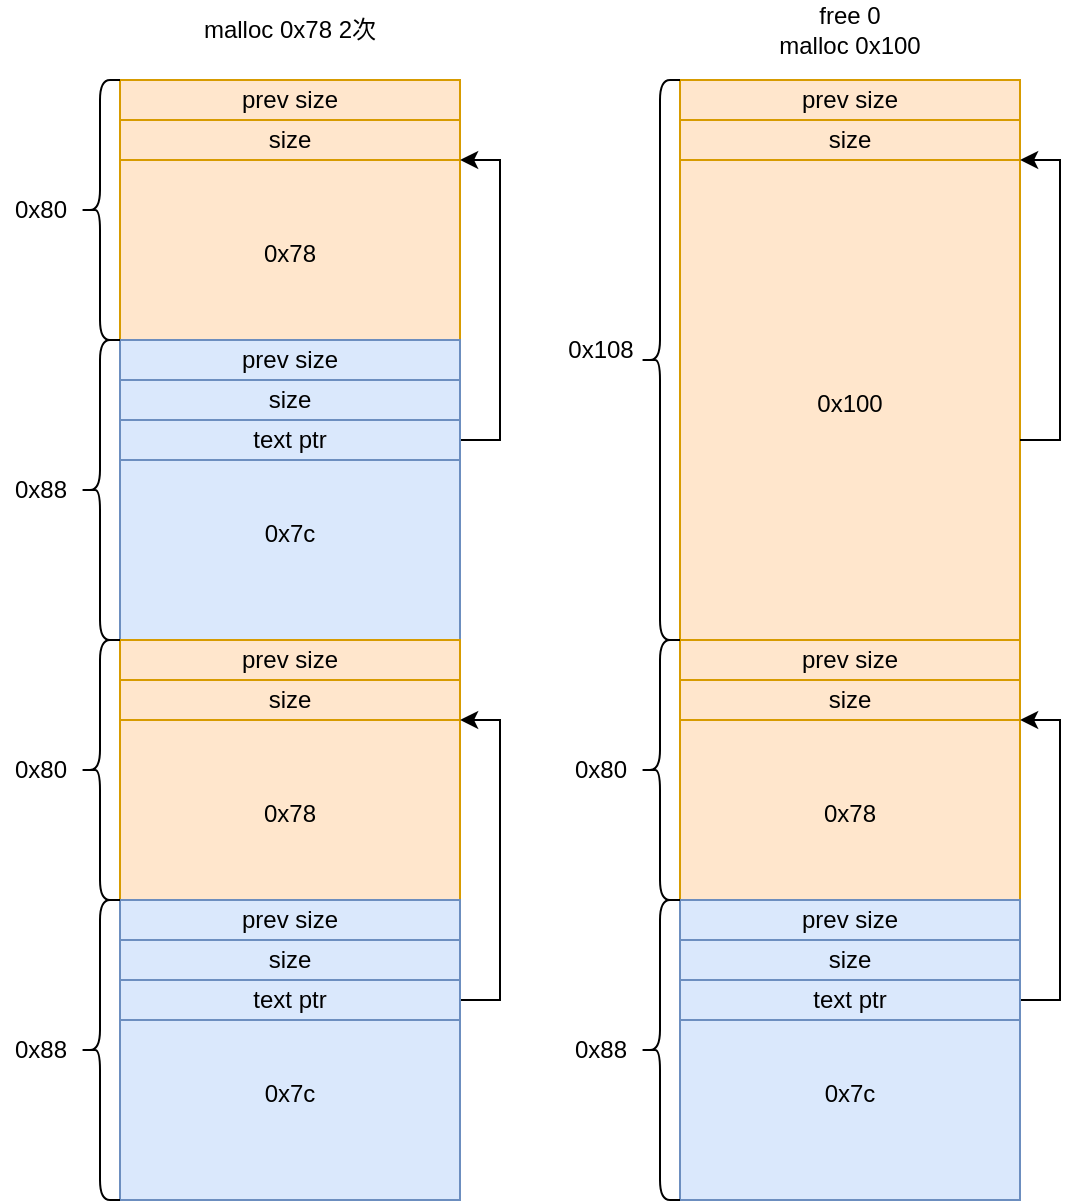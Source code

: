 <mxfile version="17.5.0" type="github">
  <diagram id="5vSy_viqhQwmgGxNUU4j" name="第 1 页">
    <mxGraphModel dx="2164" dy="1288" grid="1" gridSize="10" guides="1" tooltips="1" connect="1" arrows="1" fold="1" page="0" pageScale="1" pageWidth="827" pageHeight="1169" background="none" math="0" shadow="0">
      <root>
        <mxCell id="0" />
        <mxCell id="1" parent="0" />
        <mxCell id="KlACzWgXvU63oRVZ-FLX-5" value="&lt;br&gt;&lt;br&gt;&lt;br&gt;0x78" style="rounded=0;whiteSpace=wrap;html=1;fillColor=#ffe6cc;strokeColor=#d79b00;" vertex="1" parent="1">
          <mxGeometry x="-840" y="-520" width="170" height="130" as="geometry" />
        </mxCell>
        <mxCell id="KlACzWgXvU63oRVZ-FLX-6" value="&lt;br&gt;&lt;br&gt;&lt;br&gt;0x7c" style="rounded=0;whiteSpace=wrap;html=1;fillColor=#dae8fc;strokeColor=#6c8ebf;" vertex="1" parent="1">
          <mxGeometry x="-840" y="-390" width="170" height="150" as="geometry" />
        </mxCell>
        <mxCell id="KlACzWgXvU63oRVZ-FLX-22" style="edgeStyle=orthogonalEdgeStyle;rounded=0;orthogonalLoop=1;jettySize=auto;html=1;exitX=1;exitY=0.5;exitDx=0;exitDy=0;entryX=1;entryY=1;entryDx=0;entryDy=0;" edge="1" parent="1" target="KlACzWgXvU63oRVZ-FLX-20">
          <mxGeometry relative="1" as="geometry">
            <mxPoint x="-670" y="-115" as="sourcePoint" />
            <Array as="points">
              <mxPoint x="-650" y="-115" />
              <mxPoint x="-650" y="-200" />
            </Array>
          </mxGeometry>
        </mxCell>
        <mxCell id="KlACzWgXvU63oRVZ-FLX-14" value="prev size" style="rounded=0;whiteSpace=wrap;html=1;fillColor=#ffe6cc;strokeColor=#d79b00;" vertex="1" parent="1">
          <mxGeometry x="-840" y="-520" width="170" height="20" as="geometry" />
        </mxCell>
        <mxCell id="KlACzWgXvU63oRVZ-FLX-23" value="malloc 0x78 2次" style="text;html=1;strokeColor=none;fillColor=none;align=center;verticalAlign=middle;whiteSpace=wrap;rounded=0;" vertex="1" parent="1">
          <mxGeometry x="-805" y="-560" width="100" height="30" as="geometry" />
        </mxCell>
        <mxCell id="KlACzWgXvU63oRVZ-FLX-36" value="free 0&lt;br&gt;malloc 0x100" style="text;html=1;strokeColor=none;fillColor=none;align=center;verticalAlign=middle;whiteSpace=wrap;rounded=0;" vertex="1" parent="1">
          <mxGeometry x="-525" y="-560" width="100" height="30" as="geometry" />
        </mxCell>
        <mxCell id="KlACzWgXvU63oRVZ-FLX-37" value="size" style="rounded=0;whiteSpace=wrap;html=1;fillColor=#dae8fc;strokeColor=#6c8ebf;" vertex="1" parent="1">
          <mxGeometry x="-840" y="-370" width="170" height="20" as="geometry" />
        </mxCell>
        <mxCell id="KlACzWgXvU63oRVZ-FLX-38" value="prev size" style="rounded=0;whiteSpace=wrap;html=1;fillColor=#dae8fc;strokeColor=#6c8ebf;" vertex="1" parent="1">
          <mxGeometry x="-840" y="-390" width="170" height="20" as="geometry" />
        </mxCell>
        <mxCell id="KlACzWgXvU63oRVZ-FLX-39" value="size" style="rounded=0;whiteSpace=wrap;html=1;fillColor=#ffe6cc;strokeColor=#d79b00;" vertex="1" parent="1">
          <mxGeometry x="-840" y="-500" width="170" height="20" as="geometry" />
        </mxCell>
        <mxCell id="KlACzWgXvU63oRVZ-FLX-42" style="edgeStyle=orthogonalEdgeStyle;rounded=0;orthogonalLoop=1;jettySize=auto;html=1;exitX=1;exitY=0.5;exitDx=0;exitDy=0;" edge="1" parent="1" source="KlACzWgXvU63oRVZ-FLX-41">
          <mxGeometry relative="1" as="geometry">
            <mxPoint x="-669.931" y="-480" as="targetPoint" />
            <Array as="points">
              <mxPoint x="-650" y="-340" />
              <mxPoint x="-650" y="-480" />
            </Array>
          </mxGeometry>
        </mxCell>
        <mxCell id="KlACzWgXvU63oRVZ-FLX-41" value="text ptr" style="rounded=0;whiteSpace=wrap;html=1;fillColor=#dae8fc;strokeColor=#6c8ebf;" vertex="1" parent="1">
          <mxGeometry x="-840" y="-350" width="170" height="20" as="geometry" />
        </mxCell>
        <mxCell id="KlACzWgXvU63oRVZ-FLX-51" value="" style="shape=curlyBracket;whiteSpace=wrap;html=1;rounded=1;" vertex="1" parent="1">
          <mxGeometry x="-860" y="-520" width="20" height="130" as="geometry" />
        </mxCell>
        <mxCell id="KlACzWgXvU63oRVZ-FLX-52" value="0x80" style="text;html=1;align=center;verticalAlign=middle;resizable=0;points=[];autosize=1;strokeColor=none;fillColor=none;" vertex="1" parent="1">
          <mxGeometry x="-900" y="-465" width="40" height="20" as="geometry" />
        </mxCell>
        <mxCell id="KlACzWgXvU63oRVZ-FLX-53" value="" style="shape=curlyBracket;whiteSpace=wrap;html=1;rounded=1;" vertex="1" parent="1">
          <mxGeometry x="-860" y="-390" width="20" height="150" as="geometry" />
        </mxCell>
        <mxCell id="KlACzWgXvU63oRVZ-FLX-54" value="0x88" style="text;html=1;align=center;verticalAlign=middle;resizable=0;points=[];autosize=1;strokeColor=none;fillColor=none;" vertex="1" parent="1">
          <mxGeometry x="-900" y="-325" width="40" height="20" as="geometry" />
        </mxCell>
        <mxCell id="KlACzWgXvU63oRVZ-FLX-55" value="&lt;br&gt;&lt;br&gt;&lt;br&gt;0x78" style="rounded=0;whiteSpace=wrap;html=1;fillColor=#ffe6cc;strokeColor=#d79b00;" vertex="1" parent="1">
          <mxGeometry x="-840" y="-240" width="170" height="130" as="geometry" />
        </mxCell>
        <mxCell id="KlACzWgXvU63oRVZ-FLX-56" value="&lt;br&gt;&lt;br&gt;&lt;br&gt;0x7c" style="rounded=0;whiteSpace=wrap;html=1;fillColor=#dae8fc;strokeColor=#6c8ebf;" vertex="1" parent="1">
          <mxGeometry x="-840" y="-110" width="170" height="150" as="geometry" />
        </mxCell>
        <mxCell id="KlACzWgXvU63oRVZ-FLX-57" value="prev size" style="rounded=0;whiteSpace=wrap;html=1;fillColor=#ffe6cc;strokeColor=#d79b00;" vertex="1" parent="1">
          <mxGeometry x="-840" y="-240" width="170" height="20" as="geometry" />
        </mxCell>
        <mxCell id="KlACzWgXvU63oRVZ-FLX-58" value="size" style="rounded=0;whiteSpace=wrap;html=1;fillColor=#dae8fc;strokeColor=#6c8ebf;" vertex="1" parent="1">
          <mxGeometry x="-840" y="-90" width="170" height="20" as="geometry" />
        </mxCell>
        <mxCell id="KlACzWgXvU63oRVZ-FLX-59" value="prev size" style="rounded=0;whiteSpace=wrap;html=1;fillColor=#dae8fc;strokeColor=#6c8ebf;" vertex="1" parent="1">
          <mxGeometry x="-840" y="-110" width="170" height="20" as="geometry" />
        </mxCell>
        <mxCell id="KlACzWgXvU63oRVZ-FLX-60" value="size" style="rounded=0;whiteSpace=wrap;html=1;fillColor=#ffe6cc;strokeColor=#d79b00;" vertex="1" parent="1">
          <mxGeometry x="-840" y="-220" width="170" height="20" as="geometry" />
        </mxCell>
        <mxCell id="KlACzWgXvU63oRVZ-FLX-61" style="edgeStyle=orthogonalEdgeStyle;rounded=0;orthogonalLoop=1;jettySize=auto;html=1;exitX=1;exitY=0.5;exitDx=0;exitDy=0;" edge="1" parent="1" source="KlACzWgXvU63oRVZ-FLX-62">
          <mxGeometry relative="1" as="geometry">
            <mxPoint x="-669.931" y="-200" as="targetPoint" />
            <Array as="points">
              <mxPoint x="-650" y="-60" />
              <mxPoint x="-650" y="-200" />
            </Array>
          </mxGeometry>
        </mxCell>
        <mxCell id="KlACzWgXvU63oRVZ-FLX-62" value="text ptr" style="rounded=0;whiteSpace=wrap;html=1;fillColor=#dae8fc;strokeColor=#6c8ebf;" vertex="1" parent="1">
          <mxGeometry x="-840" y="-70" width="170" height="20" as="geometry" />
        </mxCell>
        <mxCell id="KlACzWgXvU63oRVZ-FLX-63" value="" style="shape=curlyBracket;whiteSpace=wrap;html=1;rounded=1;" vertex="1" parent="1">
          <mxGeometry x="-860" y="-240" width="20" height="130" as="geometry" />
        </mxCell>
        <mxCell id="KlACzWgXvU63oRVZ-FLX-64" value="0x80" style="text;html=1;align=center;verticalAlign=middle;resizable=0;points=[];autosize=1;strokeColor=none;fillColor=none;" vertex="1" parent="1">
          <mxGeometry x="-900" y="-185" width="40" height="20" as="geometry" />
        </mxCell>
        <mxCell id="KlACzWgXvU63oRVZ-FLX-65" value="" style="shape=curlyBracket;whiteSpace=wrap;html=1;rounded=1;" vertex="1" parent="1">
          <mxGeometry x="-860" y="-110" width="20" height="150" as="geometry" />
        </mxCell>
        <mxCell id="KlACzWgXvU63oRVZ-FLX-66" value="0x88" style="text;html=1;align=center;verticalAlign=middle;resizable=0;points=[];autosize=1;strokeColor=none;fillColor=none;" vertex="1" parent="1">
          <mxGeometry x="-900" y="-45" width="40" height="20" as="geometry" />
        </mxCell>
        <mxCell id="KlACzWgXvU63oRVZ-FLX-67" value="&lt;br&gt;&lt;br&gt;&lt;br&gt;0x100" style="rounded=0;whiteSpace=wrap;html=1;fillColor=#ffe6cc;strokeColor=#d79b00;" vertex="1" parent="1">
          <mxGeometry x="-560" y="-520" width="170" height="280" as="geometry" />
        </mxCell>
        <mxCell id="KlACzWgXvU63oRVZ-FLX-69" value="prev size" style="rounded=0;whiteSpace=wrap;html=1;fillColor=#ffe6cc;strokeColor=#d79b00;" vertex="1" parent="1">
          <mxGeometry x="-560" y="-520" width="170" height="20" as="geometry" />
        </mxCell>
        <mxCell id="KlACzWgXvU63oRVZ-FLX-72" value="size" style="rounded=0;whiteSpace=wrap;html=1;fillColor=#ffe6cc;strokeColor=#d79b00;" vertex="1" parent="1">
          <mxGeometry x="-560" y="-500" width="170" height="20" as="geometry" />
        </mxCell>
        <mxCell id="KlACzWgXvU63oRVZ-FLX-73" style="edgeStyle=orthogonalEdgeStyle;rounded=0;orthogonalLoop=1;jettySize=auto;html=1;exitX=1;exitY=0.5;exitDx=0;exitDy=0;" edge="1" parent="1">
          <mxGeometry relative="1" as="geometry">
            <mxPoint x="-389.931" y="-480" as="targetPoint" />
            <Array as="points">
              <mxPoint x="-370" y="-340" />
              <mxPoint x="-370" y="-480" />
            </Array>
            <mxPoint x="-390.0" y="-340" as="sourcePoint" />
          </mxGeometry>
        </mxCell>
        <mxCell id="KlACzWgXvU63oRVZ-FLX-75" value="" style="shape=curlyBracket;whiteSpace=wrap;html=1;rounded=1;" vertex="1" parent="1">
          <mxGeometry x="-580" y="-520" width="20" height="280" as="geometry" />
        </mxCell>
        <mxCell id="KlACzWgXvU63oRVZ-FLX-76" value="0x108" style="text;html=1;align=center;verticalAlign=middle;resizable=0;points=[];autosize=1;strokeColor=none;fillColor=none;" vertex="1" parent="1">
          <mxGeometry x="-625" y="-395" width="50" height="20" as="geometry" />
        </mxCell>
        <mxCell id="KlACzWgXvU63oRVZ-FLX-79" value="&lt;br&gt;&lt;br&gt;&lt;br&gt;0x78" style="rounded=0;whiteSpace=wrap;html=1;fillColor=#ffe6cc;strokeColor=#d79b00;" vertex="1" parent="1">
          <mxGeometry x="-560" y="-240" width="170" height="130" as="geometry" />
        </mxCell>
        <mxCell id="KlACzWgXvU63oRVZ-FLX-80" value="&lt;br&gt;&lt;br&gt;&lt;br&gt;0x7c" style="rounded=0;whiteSpace=wrap;html=1;fillColor=#dae8fc;strokeColor=#6c8ebf;" vertex="1" parent="1">
          <mxGeometry x="-560" y="-110" width="170" height="150" as="geometry" />
        </mxCell>
        <mxCell id="KlACzWgXvU63oRVZ-FLX-81" value="prev size" style="rounded=0;whiteSpace=wrap;html=1;fillColor=#ffe6cc;strokeColor=#d79b00;" vertex="1" parent="1">
          <mxGeometry x="-560" y="-240" width="170" height="20" as="geometry" />
        </mxCell>
        <mxCell id="KlACzWgXvU63oRVZ-FLX-82" value="size" style="rounded=0;whiteSpace=wrap;html=1;fillColor=#dae8fc;strokeColor=#6c8ebf;" vertex="1" parent="1">
          <mxGeometry x="-560" y="-90" width="170" height="20" as="geometry" />
        </mxCell>
        <mxCell id="KlACzWgXvU63oRVZ-FLX-83" value="prev size" style="rounded=0;whiteSpace=wrap;html=1;fillColor=#dae8fc;strokeColor=#6c8ebf;" vertex="1" parent="1">
          <mxGeometry x="-560" y="-110" width="170" height="20" as="geometry" />
        </mxCell>
        <mxCell id="KlACzWgXvU63oRVZ-FLX-84" value="size" style="rounded=0;whiteSpace=wrap;html=1;fillColor=#ffe6cc;strokeColor=#d79b00;" vertex="1" parent="1">
          <mxGeometry x="-560" y="-220" width="170" height="20" as="geometry" />
        </mxCell>
        <mxCell id="KlACzWgXvU63oRVZ-FLX-85" style="edgeStyle=orthogonalEdgeStyle;rounded=0;orthogonalLoop=1;jettySize=auto;html=1;exitX=1;exitY=0.5;exitDx=0;exitDy=0;" edge="1" parent="1" source="KlACzWgXvU63oRVZ-FLX-86">
          <mxGeometry relative="1" as="geometry">
            <mxPoint x="-389.931" y="-200" as="targetPoint" />
            <Array as="points">
              <mxPoint x="-370" y="-60" />
              <mxPoint x="-370" y="-200" />
            </Array>
          </mxGeometry>
        </mxCell>
        <mxCell id="KlACzWgXvU63oRVZ-FLX-86" value="text ptr" style="rounded=0;whiteSpace=wrap;html=1;fillColor=#dae8fc;strokeColor=#6c8ebf;" vertex="1" parent="1">
          <mxGeometry x="-560" y="-70" width="170" height="20" as="geometry" />
        </mxCell>
        <mxCell id="KlACzWgXvU63oRVZ-FLX-87" value="" style="shape=curlyBracket;whiteSpace=wrap;html=1;rounded=1;" vertex="1" parent="1">
          <mxGeometry x="-580" y="-240" width="20" height="130" as="geometry" />
        </mxCell>
        <mxCell id="KlACzWgXvU63oRVZ-FLX-88" value="0x80" style="text;html=1;align=center;verticalAlign=middle;resizable=0;points=[];autosize=1;strokeColor=none;fillColor=none;" vertex="1" parent="1">
          <mxGeometry x="-620" y="-185" width="40" height="20" as="geometry" />
        </mxCell>
        <mxCell id="KlACzWgXvU63oRVZ-FLX-89" value="" style="shape=curlyBracket;whiteSpace=wrap;html=1;rounded=1;" vertex="1" parent="1">
          <mxGeometry x="-580" y="-110" width="20" height="150" as="geometry" />
        </mxCell>
        <mxCell id="KlACzWgXvU63oRVZ-FLX-90" value="0x88" style="text;html=1;align=center;verticalAlign=middle;resizable=0;points=[];autosize=1;strokeColor=none;fillColor=none;" vertex="1" parent="1">
          <mxGeometry x="-620" y="-45" width="40" height="20" as="geometry" />
        </mxCell>
      </root>
    </mxGraphModel>
  </diagram>
</mxfile>

